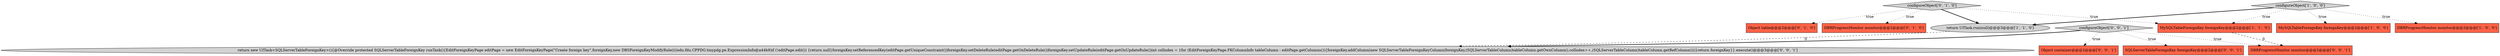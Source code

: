 digraph {
6 [style = filled, label = "Object table@@@2@@@['0', '1', '0']", fillcolor = tomato, shape = box image = "AAA0AAABBB2BBB"];
0 [style = filled, label = "MySQLTableForeignKey foreignKey@@@2@@@['1', '0', '0']", fillcolor = tomato, shape = box image = "AAA0AAABBB1BBB"];
9 [style = filled, label = "SQLServerTableForeignKey foreignKey@@@2@@@['0', '0', '1']", fillcolor = tomato, shape = box image = "AAA0AAABBB3BBB"];
2 [style = filled, label = "configureObject['1', '0', '0']", fillcolor = lightgray, shape = diamond image = "AAA0AAABBB1BBB"];
5 [style = filled, label = "configureObject['0', '1', '0']", fillcolor = lightgray, shape = diamond image = "AAA0AAABBB2BBB"];
4 [style = filled, label = "return UITask.run(null)@@@3@@@['1', '1', '0']", fillcolor = lightgray, shape = ellipse image = "AAA0AAABBB1BBB"];
7 [style = filled, label = "DBRProgressMonitor monitor@@@2@@@['0', '1', '0']", fillcolor = tomato, shape = box image = "AAA0AAABBB2BBB"];
10 [style = filled, label = "Object container@@@2@@@['0', '0', '1']", fillcolor = tomato, shape = box image = "AAA0AAABBB3BBB"];
11 [style = filled, label = "DBRProgressMonitor monitor@@@2@@@['0', '0', '1']", fillcolor = tomato, shape = box image = "AAA0AAABBB3BBB"];
12 [style = filled, label = "return new UITask<SQLServerTableForeignKey>(){@Override protected SQLServerTableForeignKey runTask(){EditForeignKeyPage editPage = new EditForeignKeyPage(\"Create foreign key\",foreignKey,new DBSForeignKeyModifyRule((((edu.fdu.CPPDG.tinypdg.pe.ExpressionInfo@a44b9)if (!editPage.edit()) {return null}foreignKey.setReferencedKey(editPage.getUniqueConstraint())foreignKey.setDeleteRule(editPage.getOnDeleteRule())foreignKey.setUpdateRule(editPage.getOnUpdateRule())int colIndex = 1for (EditForeignKeyPage.FKColumnInfo tableColumn : editPage.getColumns()){foreignKey.addColumn(new SQLServerTableForeignKeyColumn(foreignKey,(SQLServerTableColumn)tableColumn.getOwnColumn(),colIndex++,(SQLServerTableColumn)tableColumn.getRefColumn()))}return foreignKey}}.execute()@@@3@@@['0', '0', '1']", fillcolor = lightgray, shape = ellipse image = "AAA0AAABBB3BBB"];
1 [style = filled, label = "DBRProgressMonitor monitor@@@2@@@['1', '0', '0']", fillcolor = tomato, shape = box image = "AAA0AAABBB1BBB"];
3 [style = filled, label = "MySQLTableForeignKey foreignKey@@@2@@@['1', '1', '0']", fillcolor = tomato, shape = box image = "AAA0AAABBB1BBB"];
8 [style = filled, label = "configureObject['0', '0', '1']", fillcolor = lightgray, shape = diamond image = "AAA0AAABBB3BBB"];
8->10 [style = dotted, label="true"];
2->1 [style = dotted, label="true"];
5->6 [style = dotted, label="true"];
8->11 [style = dotted, label="true"];
2->0 [style = dotted, label="true"];
2->3 [style = dotted, label="true"];
3->11 [style = dashed, label="0"];
5->7 [style = dotted, label="true"];
2->4 [style = bold, label=""];
4->12 [style = dashed, label="0"];
8->12 [style = bold, label=""];
5->4 [style = bold, label=""];
5->3 [style = dotted, label="true"];
8->9 [style = dotted, label="true"];
}
